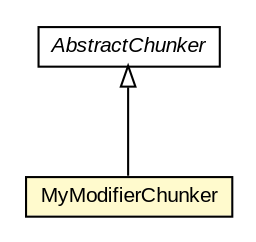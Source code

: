 #!/usr/local/bin/dot
#
# Class diagram 
# Generated by UMLGraph version R5_6-24-gf6e263 (http://www.umlgraph.org/)
#

digraph G {
	edge [fontname="arial",fontsize=10,labelfontname="arial",labelfontsize=10];
	node [fontname="arial",fontsize=10,shape=plaintext];
	nodesep=0.25;
	ranksep=0.5;
	// edu.arizona.biosemantics.semanticmarkup.ling.chunk.AbstractChunker
	c102909 [label=<<table title="edu.arizona.biosemantics.semanticmarkup.ling.chunk.AbstractChunker" border="0" cellborder="1" cellspacing="0" cellpadding="2" port="p" href="../../AbstractChunker.html">
		<tr><td><table border="0" cellspacing="0" cellpadding="1">
<tr><td align="center" balign="center"><font face="arial italic"> AbstractChunker </font></td></tr>
		</table></td></tr>
		</table>>, URL="../../AbstractChunker.html", fontname="arial", fontcolor="black", fontsize=10.0];
	// edu.arizona.biosemantics.semanticmarkup.ling.chunk.lib.chunker.MyModifierChunker
	c102932 [label=<<table title="edu.arizona.biosemantics.semanticmarkup.ling.chunk.lib.chunker.MyModifierChunker" border="0" cellborder="1" cellspacing="0" cellpadding="2" port="p" bgcolor="lemonChiffon" href="./MyModifierChunker.html">
		<tr><td><table border="0" cellspacing="0" cellpadding="1">
<tr><td align="center" balign="center"> MyModifierChunker </td></tr>
		</table></td></tr>
		</table>>, URL="./MyModifierChunker.html", fontname="arial", fontcolor="black", fontsize=10.0];
	//edu.arizona.biosemantics.semanticmarkup.ling.chunk.lib.chunker.MyModifierChunker extends edu.arizona.biosemantics.semanticmarkup.ling.chunk.AbstractChunker
	c102909:p -> c102932:p [dir=back,arrowtail=empty];
}

